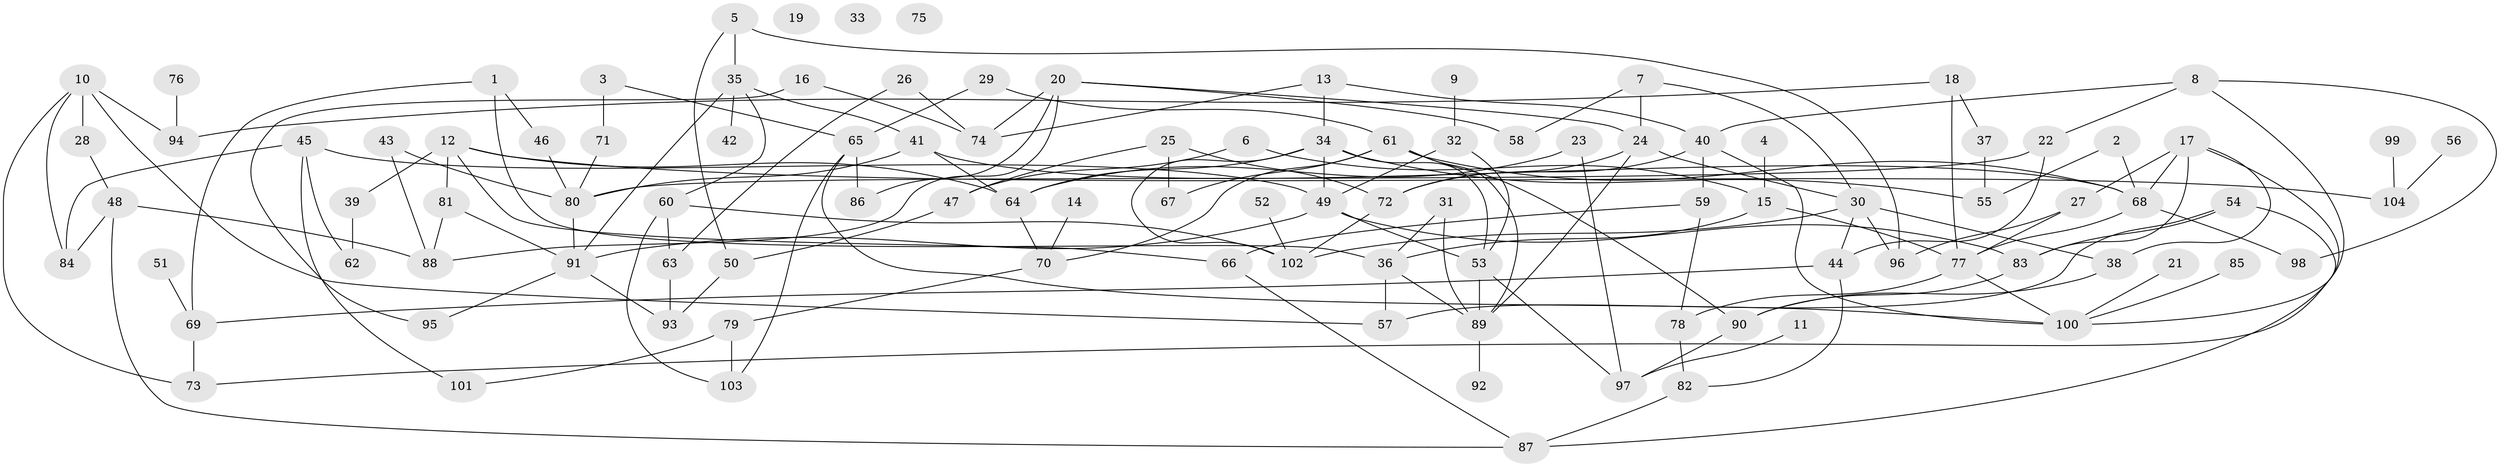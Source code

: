 // Generated by graph-tools (version 1.1) at 2025/33/03/09/25 02:33:59]
// undirected, 104 vertices, 163 edges
graph export_dot {
graph [start="1"]
  node [color=gray90,style=filled];
  1;
  2;
  3;
  4;
  5;
  6;
  7;
  8;
  9;
  10;
  11;
  12;
  13;
  14;
  15;
  16;
  17;
  18;
  19;
  20;
  21;
  22;
  23;
  24;
  25;
  26;
  27;
  28;
  29;
  30;
  31;
  32;
  33;
  34;
  35;
  36;
  37;
  38;
  39;
  40;
  41;
  42;
  43;
  44;
  45;
  46;
  47;
  48;
  49;
  50;
  51;
  52;
  53;
  54;
  55;
  56;
  57;
  58;
  59;
  60;
  61;
  62;
  63;
  64;
  65;
  66;
  67;
  68;
  69;
  70;
  71;
  72;
  73;
  74;
  75;
  76;
  77;
  78;
  79;
  80;
  81;
  82;
  83;
  84;
  85;
  86;
  87;
  88;
  89;
  90;
  91;
  92;
  93;
  94;
  95;
  96;
  97;
  98;
  99;
  100;
  101;
  102;
  103;
  104;
  1 -- 36;
  1 -- 46;
  1 -- 69;
  2 -- 55;
  2 -- 68;
  3 -- 65;
  3 -- 71;
  4 -- 15;
  5 -- 35;
  5 -- 50;
  5 -- 96;
  6 -- 15;
  6 -- 47;
  7 -- 24;
  7 -- 30;
  7 -- 58;
  8 -- 22;
  8 -- 40;
  8 -- 98;
  8 -- 100;
  9 -- 32;
  10 -- 28;
  10 -- 57;
  10 -- 73;
  10 -- 84;
  10 -- 94;
  11 -- 97;
  12 -- 39;
  12 -- 64;
  12 -- 66;
  12 -- 81;
  12 -- 104;
  13 -- 34;
  13 -- 40;
  13 -- 74;
  14 -- 70;
  15 -- 36;
  15 -- 77;
  16 -- 74;
  16 -- 95;
  17 -- 27;
  17 -- 38;
  17 -- 68;
  17 -- 73;
  17 -- 83;
  18 -- 37;
  18 -- 77;
  18 -- 94;
  20 -- 24;
  20 -- 58;
  20 -- 74;
  20 -- 86;
  20 -- 88;
  21 -- 100;
  22 -- 44;
  22 -- 80;
  23 -- 64;
  23 -- 97;
  24 -- 30;
  24 -- 72;
  24 -- 89;
  25 -- 47;
  25 -- 67;
  25 -- 72;
  26 -- 63;
  26 -- 74;
  27 -- 77;
  27 -- 96;
  28 -- 48;
  29 -- 61;
  29 -- 65;
  30 -- 38;
  30 -- 44;
  30 -- 96;
  30 -- 102;
  31 -- 36;
  31 -- 89;
  32 -- 49;
  32 -- 53;
  34 -- 49;
  34 -- 53;
  34 -- 55;
  34 -- 64;
  34 -- 102;
  35 -- 41;
  35 -- 42;
  35 -- 60;
  35 -- 91;
  36 -- 57;
  36 -- 89;
  37 -- 55;
  38 -- 90;
  39 -- 62;
  40 -- 59;
  40 -- 72;
  40 -- 100;
  41 -- 64;
  41 -- 68;
  41 -- 80;
  43 -- 80;
  43 -- 88;
  44 -- 69;
  44 -- 82;
  45 -- 49;
  45 -- 62;
  45 -- 84;
  45 -- 101;
  46 -- 80;
  47 -- 50;
  48 -- 84;
  48 -- 87;
  48 -- 88;
  49 -- 53;
  49 -- 83;
  49 -- 91;
  50 -- 93;
  51 -- 69;
  52 -- 102;
  53 -- 89;
  53 -- 97;
  54 -- 57;
  54 -- 83;
  54 -- 87;
  56 -- 104;
  59 -- 66;
  59 -- 78;
  60 -- 63;
  60 -- 102;
  60 -- 103;
  61 -- 67;
  61 -- 68;
  61 -- 70;
  61 -- 89;
  61 -- 90;
  63 -- 93;
  64 -- 70;
  65 -- 86;
  65 -- 100;
  65 -- 103;
  66 -- 87;
  68 -- 77;
  68 -- 98;
  69 -- 73;
  70 -- 79;
  71 -- 80;
  72 -- 102;
  76 -- 94;
  77 -- 78;
  77 -- 100;
  78 -- 82;
  79 -- 101;
  79 -- 103;
  80 -- 91;
  81 -- 88;
  81 -- 91;
  82 -- 87;
  83 -- 90;
  85 -- 100;
  89 -- 92;
  90 -- 97;
  91 -- 93;
  91 -- 95;
  99 -- 104;
}
